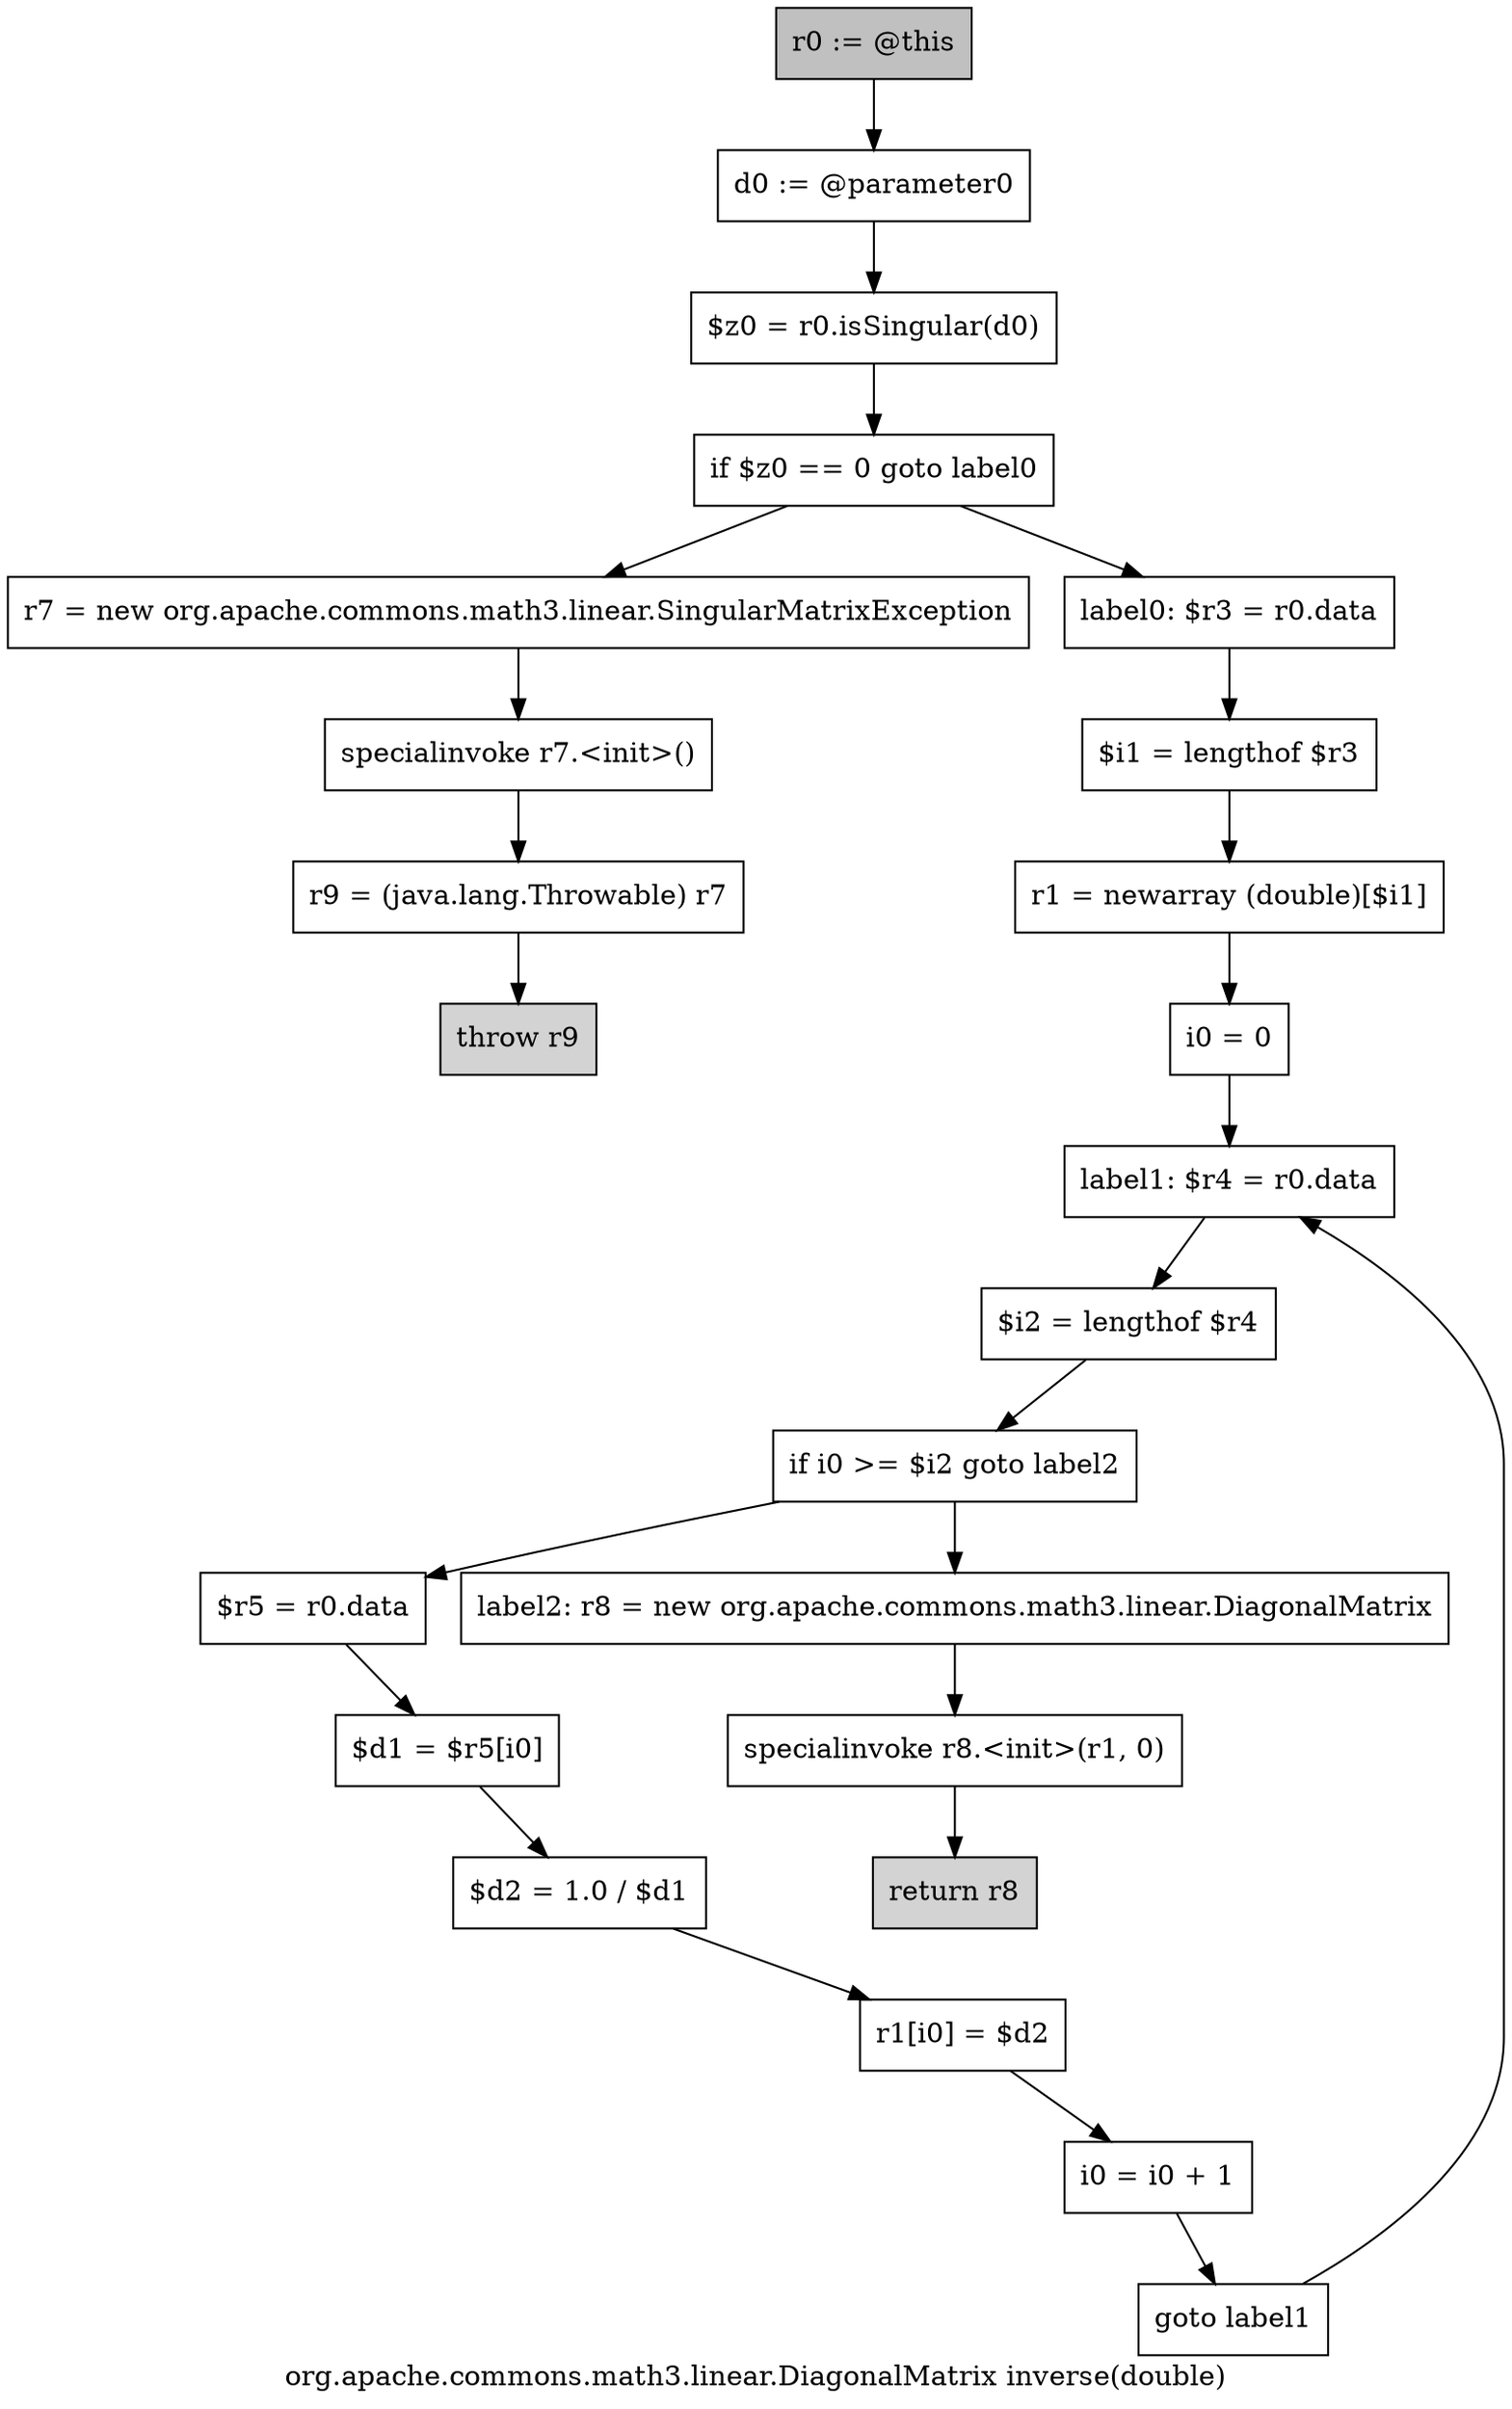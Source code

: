 digraph "org.apache.commons.math3.linear.DiagonalMatrix inverse(double)" {
    label="org.apache.commons.math3.linear.DiagonalMatrix inverse(double)";
    node [shape=box];
    "0" [style=filled,fillcolor=gray,label="r0 := @this",];
    "1" [label="d0 := @parameter0",];
    "0"->"1";
    "2" [label="$z0 = r0.isSingular(d0)",];
    "1"->"2";
    "3" [label="if $z0 == 0 goto label0",];
    "2"->"3";
    "4" [label="r7 = new org.apache.commons.math3.linear.SingularMatrixException",];
    "3"->"4";
    "8" [label="label0: $r3 = r0.data",];
    "3"->"8";
    "5" [label="specialinvoke r7.<init>()",];
    "4"->"5";
    "6" [label="r9 = (java.lang.Throwable) r7",];
    "5"->"6";
    "7" [style=filled,fillcolor=lightgray,label="throw r9",];
    "6"->"7";
    "9" [label="$i1 = lengthof $r3",];
    "8"->"9";
    "10" [label="r1 = newarray (double)[$i1]",];
    "9"->"10";
    "11" [label="i0 = 0",];
    "10"->"11";
    "12" [label="label1: $r4 = r0.data",];
    "11"->"12";
    "13" [label="$i2 = lengthof $r4",];
    "12"->"13";
    "14" [label="if i0 >= $i2 goto label2",];
    "13"->"14";
    "15" [label="$r5 = r0.data",];
    "14"->"15";
    "21" [label="label2: r8 = new org.apache.commons.math3.linear.DiagonalMatrix",];
    "14"->"21";
    "16" [label="$d1 = $r5[i0]",];
    "15"->"16";
    "17" [label="$d2 = 1.0 / $d1",];
    "16"->"17";
    "18" [label="r1[i0] = $d2",];
    "17"->"18";
    "19" [label="i0 = i0 + 1",];
    "18"->"19";
    "20" [label="goto label1",];
    "19"->"20";
    "20"->"12";
    "22" [label="specialinvoke r8.<init>(r1, 0)",];
    "21"->"22";
    "23" [style=filled,fillcolor=lightgray,label="return r8",];
    "22"->"23";
}
